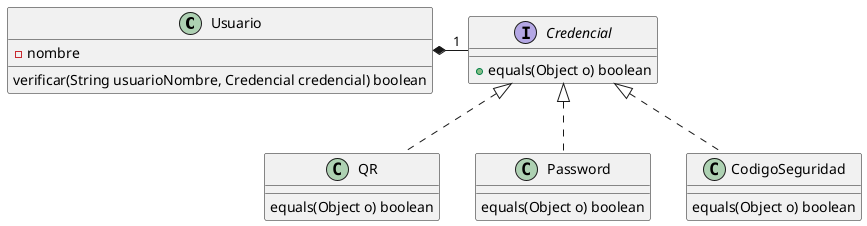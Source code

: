 @startuml

class Usuario {
    - nombre

    verificar(String usuarioNombre, Credencial credencial) boolean

}

interface Credencial {
    + equals(Object o) boolean
}

QR : equals(Object o) boolean
Password : equals(Object o) boolean
CodigoSeguridad : equals(Object o) boolean

Credencial <|.. QR
Credencial <|.. Password
Credencial <|.. CodigoSeguridad

Usuario *- "1" Credencial

@enduml